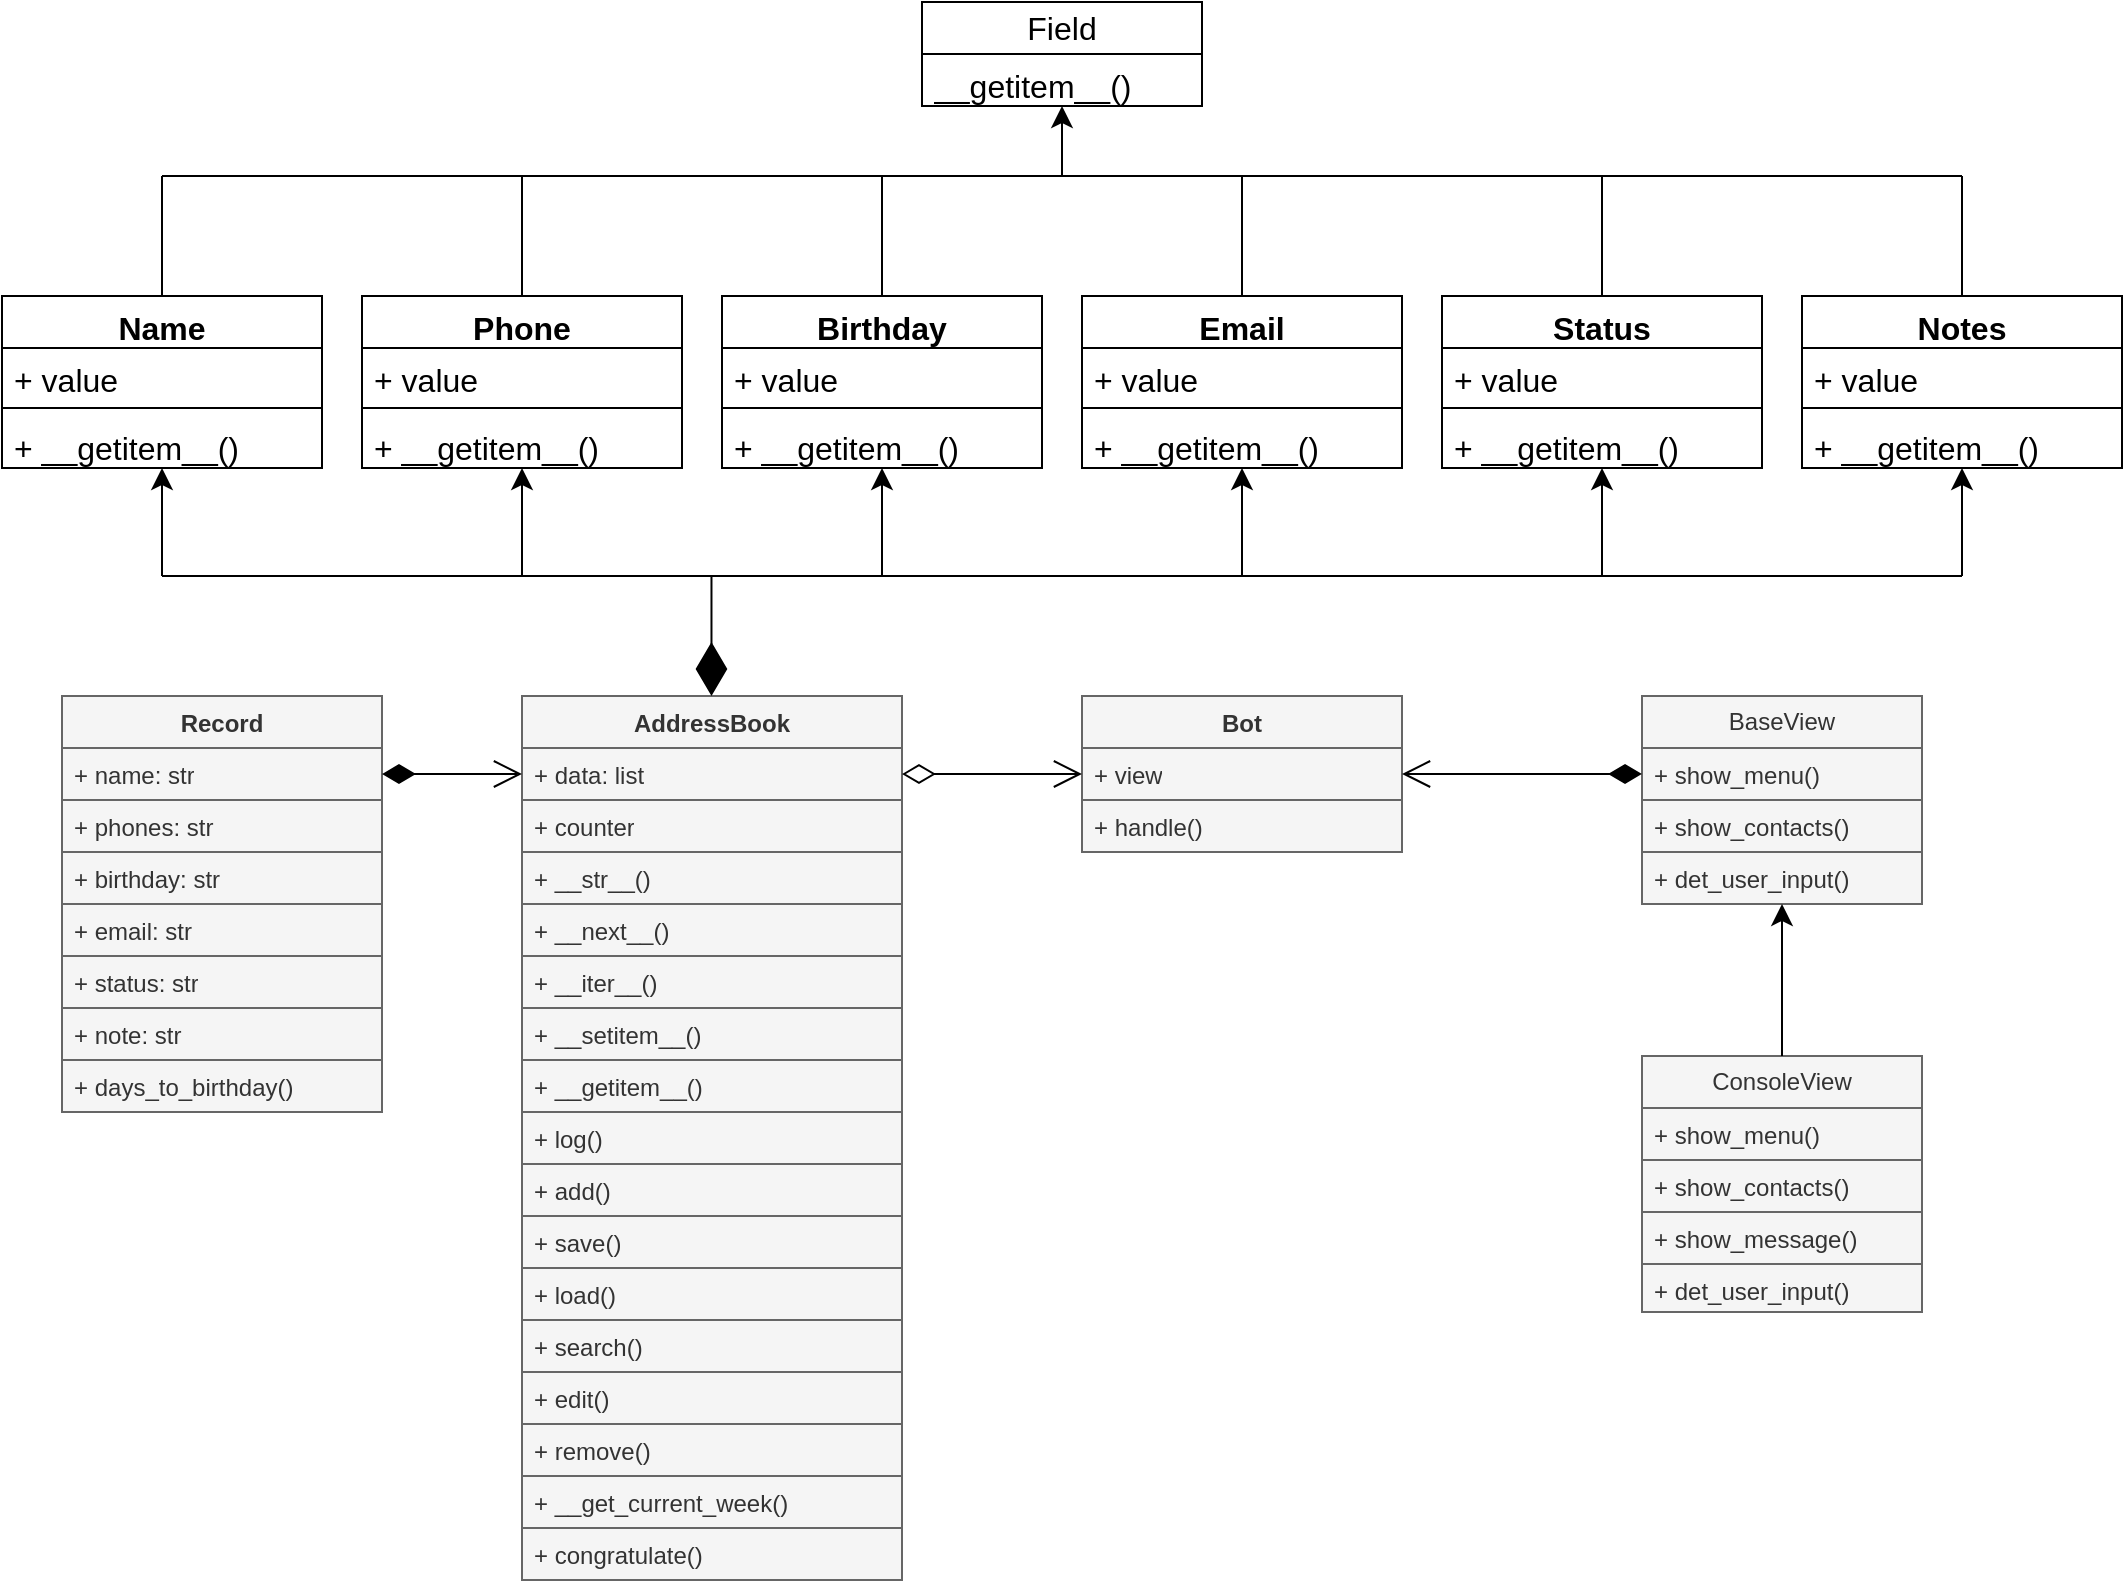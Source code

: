 <mxfile version="21.6.5" type="device">
  <diagram id="C5RBs43oDa-KdzZeNtuy" name="Page-1">
    <mxGraphModel dx="1491" dy="953" grid="1" gridSize="10" guides="1" tooltips="1" connect="1" arrows="1" fold="1" page="1" pageScale="1" pageWidth="827" pageHeight="1169" math="0" shadow="0">
      <root>
        <mxCell id="WIyWlLk6GJQsqaUBKTNV-0" />
        <mxCell id="WIyWlLk6GJQsqaUBKTNV-1" parent="WIyWlLk6GJQsqaUBKTNV-0" />
        <mxCell id="r6_5XGVhWb8EipkEP0iL-14" value="BaseView" style="swimlane;fontStyle=0;childLayout=stackLayout;horizontal=1;startSize=26;fillColor=#f5f5f5;horizontalStack=0;resizeParent=1;resizeParentMax=0;resizeLast=0;collapsible=1;marginBottom=0;whiteSpace=wrap;html=1;strokeColor=#666666;fontColor=#333333;" parent="WIyWlLk6GJQsqaUBKTNV-1" vertex="1">
          <mxGeometry x="850" y="380" width="140" height="104" as="geometry" />
        </mxCell>
        <mxCell id="r6_5XGVhWb8EipkEP0iL-110" value="+ show_menu()" style="text;strokeColor=#666666;fillColor=#f5f5f5;align=left;verticalAlign=top;spacingLeft=4;spacingRight=4;overflow=hidden;rotatable=0;points=[[0,0.5],[1,0.5]];portConstraint=eastwest;whiteSpace=wrap;html=1;fontColor=#333333;" parent="r6_5XGVhWb8EipkEP0iL-14" vertex="1">
          <mxGeometry y="26" width="140" height="26" as="geometry" />
        </mxCell>
        <mxCell id="r6_5XGVhWb8EipkEP0iL-15" value="+ show_contacts()" style="text;strokeColor=#666666;fillColor=#f5f5f5;align=left;verticalAlign=top;spacingLeft=4;spacingRight=4;overflow=hidden;rotatable=0;points=[[0,0.5],[1,0.5]];portConstraint=eastwest;whiteSpace=wrap;html=1;fontColor=#333333;" parent="r6_5XGVhWb8EipkEP0iL-14" vertex="1">
          <mxGeometry y="52" width="140" height="26" as="geometry" />
        </mxCell>
        <mxCell id="r6_5XGVhWb8EipkEP0iL-16" value="&lt;span style=&quot;&quot;&gt;+ det_user_input()&lt;/span&gt;" style="text;strokeColor=#666666;fillColor=#f5f5f5;align=left;verticalAlign=top;spacingLeft=4;spacingRight=4;overflow=hidden;rotatable=0;points=[[0,0.5],[1,0.5]];portConstraint=eastwest;whiteSpace=wrap;html=1;fontColor=#333333;" parent="r6_5XGVhWb8EipkEP0iL-14" vertex="1">
          <mxGeometry y="78" width="140" height="26" as="geometry" />
        </mxCell>
        <mxCell id="r6_5XGVhWb8EipkEP0iL-22" value="AddressBook" style="swimlane;fontStyle=1;align=center;verticalAlign=top;childLayout=stackLayout;horizontal=1;startSize=26;horizontalStack=0;resizeParent=1;resizeParentMax=0;resizeLast=0;collapsible=1;marginBottom=0;whiteSpace=wrap;html=1;fillColor=#f5f5f5;strokeColor=#666666;fontColor=#333333;" parent="WIyWlLk6GJQsqaUBKTNV-1" vertex="1">
          <mxGeometry x="290" y="380" width="190" height="442" as="geometry" />
        </mxCell>
        <mxCell id="r6_5XGVhWb8EipkEP0iL-23" value="+&amp;nbsp;data&lt;span style=&quot;background-color: initial;&quot;&gt;: list&lt;/span&gt;" style="text;strokeColor=#666666;fillColor=#f5f5f5;align=left;verticalAlign=top;spacingLeft=4;spacingRight=4;overflow=hidden;rotatable=0;points=[[0,0.5],[1,0.5]];portConstraint=eastwest;whiteSpace=wrap;html=1;fontColor=#333333;" parent="r6_5XGVhWb8EipkEP0iL-22" vertex="1">
          <mxGeometry y="26" width="190" height="26" as="geometry" />
        </mxCell>
        <mxCell id="r6_5XGVhWb8EipkEP0iL-37" value="+ counter" style="text;strokeColor=#666666;fillColor=#f5f5f5;align=left;verticalAlign=top;spacingLeft=4;spacingRight=4;overflow=hidden;rotatable=0;points=[[0,0.5],[1,0.5]];portConstraint=eastwest;whiteSpace=wrap;html=1;fontColor=#333333;" parent="r6_5XGVhWb8EipkEP0iL-22" vertex="1">
          <mxGeometry y="52" width="190" height="26" as="geometry" />
        </mxCell>
        <mxCell id="r6_5XGVhWb8EipkEP0iL-38" value="+ __str__()" style="text;strokeColor=#666666;fillColor=#f5f5f5;align=left;verticalAlign=top;spacingLeft=4;spacingRight=4;overflow=hidden;rotatable=0;points=[[0,0.5],[1,0.5]];portConstraint=eastwest;whiteSpace=wrap;html=1;fontColor=#333333;" parent="r6_5XGVhWb8EipkEP0iL-22" vertex="1">
          <mxGeometry y="78" width="190" height="26" as="geometry" />
        </mxCell>
        <mxCell id="r6_5XGVhWb8EipkEP0iL-44" value="+&amp;nbsp;__next__&lt;span style=&quot;background-color: initial;&quot;&gt;()&lt;/span&gt;" style="text;strokeColor=#666666;fillColor=#f5f5f5;align=left;verticalAlign=top;spacingLeft=4;spacingRight=4;overflow=hidden;rotatable=0;points=[[0,0.5],[1,0.5]];portConstraint=eastwest;whiteSpace=wrap;html=1;fontColor=#333333;" parent="r6_5XGVhWb8EipkEP0iL-22" vertex="1">
          <mxGeometry y="104" width="190" height="26" as="geometry" />
        </mxCell>
        <mxCell id="r6_5XGVhWb8EipkEP0iL-46" value="+&amp;nbsp;__iter__&lt;span style=&quot;background-color: initial;&quot;&gt;()&lt;/span&gt;" style="text;strokeColor=#666666;fillColor=#f5f5f5;align=left;verticalAlign=top;spacingLeft=4;spacingRight=4;overflow=hidden;rotatable=0;points=[[0,0.5],[1,0.5]];portConstraint=eastwest;whiteSpace=wrap;html=1;fontColor=#333333;" parent="r6_5XGVhWb8EipkEP0iL-22" vertex="1">
          <mxGeometry y="130" width="190" height="26" as="geometry" />
        </mxCell>
        <mxCell id="r6_5XGVhWb8EipkEP0iL-45" value="+&amp;nbsp;__setitem__&lt;span style=&quot;background-color: initial;&quot;&gt;()&lt;/span&gt;" style="text;strokeColor=#666666;fillColor=#f5f5f5;align=left;verticalAlign=top;spacingLeft=4;spacingRight=4;overflow=hidden;rotatable=0;points=[[0,0.5],[1,0.5]];portConstraint=eastwest;whiteSpace=wrap;html=1;fontColor=#333333;" parent="r6_5XGVhWb8EipkEP0iL-22" vertex="1">
          <mxGeometry y="156" width="190" height="26" as="geometry" />
        </mxCell>
        <mxCell id="r6_5XGVhWb8EipkEP0iL-42" value="+&amp;nbsp;__getitem__&lt;span style=&quot;background-color: initial;&quot;&gt;()&lt;/span&gt;" style="text;strokeColor=#666666;fillColor=#f5f5f5;align=left;verticalAlign=top;spacingLeft=4;spacingRight=4;overflow=hidden;rotatable=0;points=[[0,0.5],[1,0.5]];portConstraint=eastwest;whiteSpace=wrap;html=1;fontColor=#333333;" parent="r6_5XGVhWb8EipkEP0iL-22" vertex="1">
          <mxGeometry y="182" width="190" height="26" as="geometry" />
        </mxCell>
        <mxCell id="zkfFHV4jXpPFQw0GAbJ--14" value="+ log()" style="text;align=left;verticalAlign=top;spacingLeft=4;spacingRight=4;overflow=hidden;rotatable=0;points=[[0,0.5],[1,0.5]];portConstraint=eastwest;fillColor=#f5f5f5;strokeColor=#666666;fontColor=#333333;" parent="r6_5XGVhWb8EipkEP0iL-22" vertex="1">
          <mxGeometry y="208" width="190" height="26" as="geometry" />
        </mxCell>
        <mxCell id="r6_5XGVhWb8EipkEP0iL-41" value="+&amp;nbsp;add&lt;span style=&quot;background-color: initial;&quot;&gt;()&lt;/span&gt;" style="text;strokeColor=#666666;fillColor=#f5f5f5;align=left;verticalAlign=top;spacingLeft=4;spacingRight=4;overflow=hidden;rotatable=0;points=[[0,0.5],[1,0.5]];portConstraint=eastwest;whiteSpace=wrap;html=1;fontColor=#333333;" parent="r6_5XGVhWb8EipkEP0iL-22" vertex="1">
          <mxGeometry y="234" width="190" height="26" as="geometry" />
        </mxCell>
        <mxCell id="r6_5XGVhWb8EipkEP0iL-76" value="+&amp;nbsp;save&lt;span style=&quot;background-color: initial;&quot;&gt;()&lt;/span&gt;" style="text;strokeColor=#666666;fillColor=#f5f5f5;align=left;verticalAlign=top;spacingLeft=4;spacingRight=4;overflow=hidden;rotatable=0;points=[[0,0.5],[1,0.5]];portConstraint=eastwest;whiteSpace=wrap;html=1;fontColor=#333333;" parent="r6_5XGVhWb8EipkEP0iL-22" vertex="1">
          <mxGeometry y="260" width="190" height="26" as="geometry" />
        </mxCell>
        <mxCell id="r6_5XGVhWb8EipkEP0iL-78" value="+&amp;nbsp;load&lt;span style=&quot;background-color: initial;&quot;&gt;()&lt;/span&gt;" style="text;strokeColor=#666666;fillColor=#f5f5f5;align=left;verticalAlign=top;spacingLeft=4;spacingRight=4;overflow=hidden;rotatable=0;points=[[0,0.5],[1,0.5]];portConstraint=eastwest;whiteSpace=wrap;html=1;fontColor=#333333;" parent="r6_5XGVhWb8EipkEP0iL-22" vertex="1">
          <mxGeometry y="286" width="190" height="26" as="geometry" />
        </mxCell>
        <mxCell id="r6_5XGVhWb8EipkEP0iL-71" value="+&amp;nbsp;search&lt;span style=&quot;background-color: initial;&quot;&gt;()&lt;/span&gt;" style="text;strokeColor=#666666;fillColor=#f5f5f5;align=left;verticalAlign=top;spacingLeft=4;spacingRight=4;overflow=hidden;rotatable=0;points=[[0,0.5],[1,0.5]];portConstraint=eastwest;whiteSpace=wrap;html=1;fontColor=#333333;" parent="r6_5XGVhWb8EipkEP0iL-22" vertex="1">
          <mxGeometry y="312" width="190" height="26" as="geometry" />
        </mxCell>
        <mxCell id="r6_5XGVhWb8EipkEP0iL-73" value="+&amp;nbsp;edit&lt;span style=&quot;background-color: initial;&quot;&gt;()&lt;/span&gt;" style="text;strokeColor=#666666;fillColor=#f5f5f5;align=left;verticalAlign=top;spacingLeft=4;spacingRight=4;overflow=hidden;rotatable=0;points=[[0,0.5],[1,0.5]];portConstraint=eastwest;whiteSpace=wrap;html=1;fontColor=#333333;" parent="r6_5XGVhWb8EipkEP0iL-22" vertex="1">
          <mxGeometry y="338" width="190" height="26" as="geometry" />
        </mxCell>
        <mxCell id="r6_5XGVhWb8EipkEP0iL-75" value="+&amp;nbsp;remove&lt;span style=&quot;background-color: initial;&quot;&gt;()&lt;/span&gt;" style="text;strokeColor=#666666;fillColor=#f5f5f5;align=left;verticalAlign=top;spacingLeft=4;spacingRight=4;overflow=hidden;rotatable=0;points=[[0,0.5],[1,0.5]];portConstraint=eastwest;whiteSpace=wrap;html=1;fontColor=#333333;" parent="r6_5XGVhWb8EipkEP0iL-22" vertex="1">
          <mxGeometry y="364" width="190" height="26" as="geometry" />
        </mxCell>
        <mxCell id="r6_5XGVhWb8EipkEP0iL-74" value="+&amp;nbsp;__get_current_week&lt;span style=&quot;background-color: initial;&quot;&gt;()&lt;/span&gt;" style="text;strokeColor=#666666;fillColor=#f5f5f5;align=left;verticalAlign=top;spacingLeft=4;spacingRight=4;overflow=hidden;rotatable=0;points=[[0,0.5],[1,0.5]];portConstraint=eastwest;whiteSpace=wrap;html=1;fontColor=#333333;" parent="r6_5XGVhWb8EipkEP0iL-22" vertex="1">
          <mxGeometry y="390" width="190" height="26" as="geometry" />
        </mxCell>
        <mxCell id="r6_5XGVhWb8EipkEP0iL-40" value="+&amp;nbsp;congratulate&lt;span style=&quot;background-color: initial;&quot;&gt;()&lt;/span&gt;" style="text;strokeColor=#666666;fillColor=#f5f5f5;align=left;verticalAlign=top;spacingLeft=4;spacingRight=4;overflow=hidden;rotatable=0;points=[[0,0.5],[1,0.5]];portConstraint=eastwest;whiteSpace=wrap;html=1;fontColor=#333333;" parent="r6_5XGVhWb8EipkEP0iL-22" vertex="1">
          <mxGeometry y="416" width="190" height="26" as="geometry" />
        </mxCell>
        <mxCell id="r6_5XGVhWb8EipkEP0iL-60" value="Bot" style="swimlane;fontStyle=1;align=center;verticalAlign=top;childLayout=stackLayout;horizontal=1;startSize=26;horizontalStack=0;resizeParent=1;resizeParentMax=0;resizeLast=0;collapsible=1;marginBottom=0;whiteSpace=wrap;html=1;fillColor=#f5f5f5;strokeColor=#666666;fontColor=#333333;" parent="WIyWlLk6GJQsqaUBKTNV-1" vertex="1">
          <mxGeometry x="570" y="380" width="160" height="78" as="geometry" />
        </mxCell>
        <mxCell id="r6_5XGVhWb8EipkEP0iL-61" value="+ view" style="text;strokeColor=#666666;fillColor=#f5f5f5;align=left;verticalAlign=top;spacingLeft=4;spacingRight=4;overflow=hidden;rotatable=0;points=[[0,0.5],[1,0.5]];portConstraint=eastwest;whiteSpace=wrap;html=1;fontColor=#333333;" parent="r6_5XGVhWb8EipkEP0iL-60" vertex="1">
          <mxGeometry y="26" width="160" height="26" as="geometry" />
        </mxCell>
        <mxCell id="r6_5XGVhWb8EipkEP0iL-32" value="+ handle()" style="text;strokeColor=#666666;fillColor=#f5f5f5;align=left;verticalAlign=top;spacingLeft=4;spacingRight=4;overflow=hidden;rotatable=0;points=[[0,0.5],[1,0.5]];portConstraint=eastwest;whiteSpace=wrap;html=1;fontColor=#333333;" parent="r6_5XGVhWb8EipkEP0iL-60" vertex="1">
          <mxGeometry y="52" width="160" height="26" as="geometry" />
        </mxCell>
        <mxCell id="r6_5XGVhWb8EipkEP0iL-68" value="Record" style="swimlane;fontStyle=1;align=center;verticalAlign=top;childLayout=stackLayout;horizontal=1;startSize=26;horizontalStack=0;resizeParent=1;resizeParentMax=0;resizeLast=0;collapsible=1;marginBottom=0;whiteSpace=wrap;html=1;fillColor=#f5f5f5;strokeColor=#666666;fontColor=#333333;" parent="WIyWlLk6GJQsqaUBKTNV-1" vertex="1">
          <mxGeometry x="60" y="380" width="160" height="208" as="geometry" />
        </mxCell>
        <mxCell id="r6_5XGVhWb8EipkEP0iL-69" value="+ name: str" style="text;strokeColor=#666666;fillColor=#f5f5f5;align=left;verticalAlign=top;spacingLeft=4;spacingRight=4;overflow=hidden;rotatable=0;points=[[0,0.5],[1,0.5]];portConstraint=eastwest;whiteSpace=wrap;html=1;fontColor=#333333;" parent="r6_5XGVhWb8EipkEP0iL-68" vertex="1">
          <mxGeometry y="26" width="160" height="26" as="geometry" />
        </mxCell>
        <mxCell id="r6_5XGVhWb8EipkEP0iL-20" value="+ phones: str&amp;nbsp;" style="text;strokeColor=#666666;fillColor=#f5f5f5;align=left;verticalAlign=top;spacingLeft=4;spacingRight=4;overflow=hidden;rotatable=0;points=[[0,0.5],[1,0.5]];portConstraint=eastwest;whiteSpace=wrap;html=1;fontColor=#333333;" parent="r6_5XGVhWb8EipkEP0iL-68" vertex="1">
          <mxGeometry y="52" width="160" height="26" as="geometry" />
        </mxCell>
        <mxCell id="r6_5XGVhWb8EipkEP0iL-21" value="+ birthday: str" style="text;strokeColor=#666666;fillColor=#f5f5f5;align=left;verticalAlign=top;spacingLeft=4;spacingRight=4;overflow=hidden;rotatable=0;points=[[0,0.5],[1,0.5]];portConstraint=eastwest;whiteSpace=wrap;html=1;fontColor=#333333;" parent="r6_5XGVhWb8EipkEP0iL-68" vertex="1">
          <mxGeometry y="78" width="160" height="26" as="geometry" />
        </mxCell>
        <mxCell id="r6_5XGVhWb8EipkEP0iL-19" value="+ email: str" style="text;strokeColor=#666666;fillColor=#f5f5f5;align=left;verticalAlign=top;spacingLeft=4;spacingRight=4;overflow=hidden;rotatable=0;points=[[0,0.5],[1,0.5]];portConstraint=eastwest;whiteSpace=wrap;html=1;fontColor=#333333;" parent="r6_5XGVhWb8EipkEP0iL-68" vertex="1">
          <mxGeometry y="104" width="160" height="26" as="geometry" />
        </mxCell>
        <mxCell id="r6_5XGVhWb8EipkEP0iL-36" value="+ status: str" style="text;strokeColor=#666666;fillColor=#f5f5f5;align=left;verticalAlign=top;spacingLeft=4;spacingRight=4;overflow=hidden;rotatable=0;points=[[0,0.5],[1,0.5]];portConstraint=eastwest;whiteSpace=wrap;html=1;fontColor=#333333;" parent="r6_5XGVhWb8EipkEP0iL-68" vertex="1">
          <mxGeometry y="130" width="160" height="26" as="geometry" />
        </mxCell>
        <mxCell id="r6_5XGVhWb8EipkEP0iL-72" value="+ note: str" style="text;strokeColor=#666666;fillColor=#f5f5f5;align=left;verticalAlign=top;spacingLeft=4;spacingRight=4;overflow=hidden;rotatable=0;points=[[0,0.5],[1,0.5]];portConstraint=eastwest;whiteSpace=wrap;html=1;fontColor=#333333;" parent="r6_5XGVhWb8EipkEP0iL-68" vertex="1">
          <mxGeometry y="156" width="160" height="26" as="geometry" />
        </mxCell>
        <mxCell id="r6_5XGVhWb8EipkEP0iL-77" value="+ days_to_birthday()" style="text;strokeColor=#666666;fillColor=#f5f5f5;align=left;verticalAlign=top;spacingLeft=4;spacingRight=4;overflow=hidden;rotatable=0;points=[[0,0.5],[1,0.5]];portConstraint=eastwest;whiteSpace=wrap;html=1;fontColor=#333333;" parent="r6_5XGVhWb8EipkEP0iL-68" vertex="1">
          <mxGeometry y="182" width="160" height="26" as="geometry" />
        </mxCell>
        <mxCell id="r6_5XGVhWb8EipkEP0iL-83" value="ConsoleView" style="swimlane;fontStyle=0;childLayout=stackLayout;horizontal=1;startSize=26;fillColor=#f5f5f5;horizontalStack=0;resizeParent=1;resizeParentMax=0;resizeLast=0;collapsible=1;marginBottom=0;whiteSpace=wrap;html=1;strokeColor=#666666;fontColor=#333333;" parent="WIyWlLk6GJQsqaUBKTNV-1" vertex="1">
          <mxGeometry x="850" y="560" width="140" height="128" as="geometry" />
        </mxCell>
        <mxCell id="r6_5XGVhWb8EipkEP0iL-84" value="+ show_menu()" style="text;strokeColor=#666666;fillColor=#f5f5f5;align=left;verticalAlign=top;spacingLeft=4;spacingRight=4;overflow=hidden;rotatable=0;points=[[0,0.5],[1,0.5]];portConstraint=eastwest;whiteSpace=wrap;html=1;fontColor=#333333;" parent="r6_5XGVhWb8EipkEP0iL-83" vertex="1">
          <mxGeometry y="26" width="140" height="26" as="geometry" />
        </mxCell>
        <mxCell id="r6_5XGVhWb8EipkEP0iL-85" value="+ show_contacts()" style="text;strokeColor=#666666;fillColor=#f5f5f5;align=left;verticalAlign=top;spacingLeft=4;spacingRight=4;overflow=hidden;rotatable=0;points=[[0,0.5],[1,0.5]];portConstraint=eastwest;whiteSpace=wrap;html=1;fontColor=#333333;" parent="r6_5XGVhWb8EipkEP0iL-83" vertex="1">
          <mxGeometry y="52" width="140" height="26" as="geometry" />
        </mxCell>
        <mxCell id="r6_5XGVhWb8EipkEP0iL-86" value="+ show_message()" style="text;strokeColor=#666666;fillColor=#f5f5f5;align=left;verticalAlign=top;spacingLeft=4;spacingRight=4;overflow=hidden;rotatable=0;points=[[0,0.5],[1,0.5]];portConstraint=eastwest;whiteSpace=wrap;html=1;fontColor=#333333;" parent="r6_5XGVhWb8EipkEP0iL-83" vertex="1">
          <mxGeometry y="78" width="140" height="26" as="geometry" />
        </mxCell>
        <mxCell id="r6_5XGVhWb8EipkEP0iL-25" value="+ det_user_input()" style="text;strokeColor=#666666;fillColor=#f5f5f5;align=left;verticalAlign=top;spacingLeft=4;spacingRight=4;overflow=hidden;rotatable=0;points=[[0,0.5],[1,0.5]];portConstraint=eastwest;whiteSpace=wrap;html=1;fontColor=#333333;" parent="r6_5XGVhWb8EipkEP0iL-83" vertex="1">
          <mxGeometry y="104" width="140" height="24" as="geometry" />
        </mxCell>
        <mxCell id="EPxHM6ZL-Hgn5qjF3gB_-8" value="Field" style="swimlane;fontStyle=0;childLayout=stackLayout;horizontal=1;startSize=26;fillColor=none;horizontalStack=0;resizeParent=1;resizeParentMax=0;resizeLast=0;collapsible=1;marginBottom=0;whiteSpace=wrap;html=1;fontSize=16;" vertex="1" parent="WIyWlLk6GJQsqaUBKTNV-1">
          <mxGeometry x="490" y="33" width="140" height="52" as="geometry" />
        </mxCell>
        <mxCell id="EPxHM6ZL-Hgn5qjF3gB_-9" value="__getitem__()" style="text;strokeColor=none;fillColor=none;align=left;verticalAlign=top;spacingLeft=4;spacingRight=4;overflow=hidden;rotatable=0;points=[[0,0.5],[1,0.5]];portConstraint=eastwest;whiteSpace=wrap;html=1;fontSize=16;" vertex="1" parent="EPxHM6ZL-Hgn5qjF3gB_-8">
          <mxGeometry y="26" width="140" height="26" as="geometry" />
        </mxCell>
        <mxCell id="EPxHM6ZL-Hgn5qjF3gB_-12" value="Name" style="swimlane;fontStyle=1;align=center;verticalAlign=top;childLayout=stackLayout;horizontal=1;startSize=26;horizontalStack=0;resizeParent=1;resizeParentMax=0;resizeLast=0;collapsible=1;marginBottom=0;whiteSpace=wrap;html=1;fontSize=16;" vertex="1" parent="WIyWlLk6GJQsqaUBKTNV-1">
          <mxGeometry x="30" y="180" width="160" height="86" as="geometry" />
        </mxCell>
        <mxCell id="EPxHM6ZL-Hgn5qjF3gB_-13" value="+ value" style="text;strokeColor=none;fillColor=none;align=left;verticalAlign=top;spacingLeft=4;spacingRight=4;overflow=hidden;rotatable=0;points=[[0,0.5],[1,0.5]];portConstraint=eastwest;whiteSpace=wrap;html=1;fontSize=16;" vertex="1" parent="EPxHM6ZL-Hgn5qjF3gB_-12">
          <mxGeometry y="26" width="160" height="26" as="geometry" />
        </mxCell>
        <mxCell id="EPxHM6ZL-Hgn5qjF3gB_-14" value="" style="line;strokeWidth=1;fillColor=none;align=left;verticalAlign=middle;spacingTop=-1;spacingLeft=3;spacingRight=3;rotatable=0;labelPosition=right;points=[];portConstraint=eastwest;strokeColor=inherit;fontSize=16;" vertex="1" parent="EPxHM6ZL-Hgn5qjF3gB_-12">
          <mxGeometry y="52" width="160" height="8" as="geometry" />
        </mxCell>
        <mxCell id="EPxHM6ZL-Hgn5qjF3gB_-15" value="+ __getitem__()" style="text;strokeColor=none;fillColor=none;align=left;verticalAlign=top;spacingLeft=4;spacingRight=4;overflow=hidden;rotatable=0;points=[[0,0.5],[1,0.5]];portConstraint=eastwest;whiteSpace=wrap;html=1;fontSize=16;" vertex="1" parent="EPxHM6ZL-Hgn5qjF3gB_-12">
          <mxGeometry y="60" width="160" height="26" as="geometry" />
        </mxCell>
        <mxCell id="EPxHM6ZL-Hgn5qjF3gB_-20" value="Phone" style="swimlane;fontStyle=1;align=center;verticalAlign=top;childLayout=stackLayout;horizontal=1;startSize=26;horizontalStack=0;resizeParent=1;resizeParentMax=0;resizeLast=0;collapsible=1;marginBottom=0;whiteSpace=wrap;html=1;fontSize=16;" vertex="1" parent="WIyWlLk6GJQsqaUBKTNV-1">
          <mxGeometry x="210" y="180" width="160" height="86" as="geometry" />
        </mxCell>
        <mxCell id="EPxHM6ZL-Hgn5qjF3gB_-21" value="+ value" style="text;strokeColor=none;fillColor=none;align=left;verticalAlign=top;spacingLeft=4;spacingRight=4;overflow=hidden;rotatable=0;points=[[0,0.5],[1,0.5]];portConstraint=eastwest;whiteSpace=wrap;html=1;fontSize=16;" vertex="1" parent="EPxHM6ZL-Hgn5qjF3gB_-20">
          <mxGeometry y="26" width="160" height="26" as="geometry" />
        </mxCell>
        <mxCell id="EPxHM6ZL-Hgn5qjF3gB_-22" value="" style="line;strokeWidth=1;fillColor=none;align=left;verticalAlign=middle;spacingTop=-1;spacingLeft=3;spacingRight=3;rotatable=0;labelPosition=right;points=[];portConstraint=eastwest;strokeColor=inherit;fontSize=16;" vertex="1" parent="EPxHM6ZL-Hgn5qjF3gB_-20">
          <mxGeometry y="52" width="160" height="8" as="geometry" />
        </mxCell>
        <mxCell id="EPxHM6ZL-Hgn5qjF3gB_-23" value="+ __getitem__()" style="text;strokeColor=none;fillColor=none;align=left;verticalAlign=top;spacingLeft=4;spacingRight=4;overflow=hidden;rotatable=0;points=[[0,0.5],[1,0.5]];portConstraint=eastwest;whiteSpace=wrap;html=1;fontSize=16;" vertex="1" parent="EPxHM6ZL-Hgn5qjF3gB_-20">
          <mxGeometry y="60" width="160" height="26" as="geometry" />
        </mxCell>
        <mxCell id="EPxHM6ZL-Hgn5qjF3gB_-24" value="Birthday" style="swimlane;fontStyle=1;align=center;verticalAlign=top;childLayout=stackLayout;horizontal=1;startSize=26;horizontalStack=0;resizeParent=1;resizeParentMax=0;resizeLast=0;collapsible=1;marginBottom=0;whiteSpace=wrap;html=1;fontSize=16;" vertex="1" parent="WIyWlLk6GJQsqaUBKTNV-1">
          <mxGeometry x="390" y="180" width="160" height="86" as="geometry" />
        </mxCell>
        <mxCell id="EPxHM6ZL-Hgn5qjF3gB_-25" value="+ value" style="text;strokeColor=none;fillColor=none;align=left;verticalAlign=top;spacingLeft=4;spacingRight=4;overflow=hidden;rotatable=0;points=[[0,0.5],[1,0.5]];portConstraint=eastwest;whiteSpace=wrap;html=1;fontSize=16;" vertex="1" parent="EPxHM6ZL-Hgn5qjF3gB_-24">
          <mxGeometry y="26" width="160" height="26" as="geometry" />
        </mxCell>
        <mxCell id="EPxHM6ZL-Hgn5qjF3gB_-26" value="" style="line;strokeWidth=1;fillColor=none;align=left;verticalAlign=middle;spacingTop=-1;spacingLeft=3;spacingRight=3;rotatable=0;labelPosition=right;points=[];portConstraint=eastwest;strokeColor=inherit;fontSize=16;" vertex="1" parent="EPxHM6ZL-Hgn5qjF3gB_-24">
          <mxGeometry y="52" width="160" height="8" as="geometry" />
        </mxCell>
        <mxCell id="EPxHM6ZL-Hgn5qjF3gB_-27" value="+ __getitem__()" style="text;strokeColor=none;fillColor=none;align=left;verticalAlign=top;spacingLeft=4;spacingRight=4;overflow=hidden;rotatable=0;points=[[0,0.5],[1,0.5]];portConstraint=eastwest;whiteSpace=wrap;html=1;fontSize=16;" vertex="1" parent="EPxHM6ZL-Hgn5qjF3gB_-24">
          <mxGeometry y="60" width="160" height="26" as="geometry" />
        </mxCell>
        <mxCell id="EPxHM6ZL-Hgn5qjF3gB_-28" value="Email" style="swimlane;fontStyle=1;align=center;verticalAlign=top;childLayout=stackLayout;horizontal=1;startSize=26;horizontalStack=0;resizeParent=1;resizeParentMax=0;resizeLast=0;collapsible=1;marginBottom=0;whiteSpace=wrap;html=1;fontSize=16;" vertex="1" parent="WIyWlLk6GJQsqaUBKTNV-1">
          <mxGeometry x="570" y="180" width="160" height="86" as="geometry" />
        </mxCell>
        <mxCell id="EPxHM6ZL-Hgn5qjF3gB_-29" value="+ value" style="text;strokeColor=none;fillColor=none;align=left;verticalAlign=top;spacingLeft=4;spacingRight=4;overflow=hidden;rotatable=0;points=[[0,0.5],[1,0.5]];portConstraint=eastwest;whiteSpace=wrap;html=1;fontSize=16;" vertex="1" parent="EPxHM6ZL-Hgn5qjF3gB_-28">
          <mxGeometry y="26" width="160" height="26" as="geometry" />
        </mxCell>
        <mxCell id="EPxHM6ZL-Hgn5qjF3gB_-30" value="" style="line;strokeWidth=1;fillColor=none;align=left;verticalAlign=middle;spacingTop=-1;spacingLeft=3;spacingRight=3;rotatable=0;labelPosition=right;points=[];portConstraint=eastwest;strokeColor=inherit;fontSize=16;" vertex="1" parent="EPxHM6ZL-Hgn5qjF3gB_-28">
          <mxGeometry y="52" width="160" height="8" as="geometry" />
        </mxCell>
        <mxCell id="EPxHM6ZL-Hgn5qjF3gB_-31" value="+ __getitem__()" style="text;strokeColor=none;fillColor=none;align=left;verticalAlign=top;spacingLeft=4;spacingRight=4;overflow=hidden;rotatable=0;points=[[0,0.5],[1,0.5]];portConstraint=eastwest;whiteSpace=wrap;html=1;fontSize=16;" vertex="1" parent="EPxHM6ZL-Hgn5qjF3gB_-28">
          <mxGeometry y="60" width="160" height="26" as="geometry" />
        </mxCell>
        <mxCell id="EPxHM6ZL-Hgn5qjF3gB_-32" value="Status" style="swimlane;fontStyle=1;align=center;verticalAlign=top;childLayout=stackLayout;horizontal=1;startSize=26;horizontalStack=0;resizeParent=1;resizeParentMax=0;resizeLast=0;collapsible=1;marginBottom=0;whiteSpace=wrap;html=1;fontSize=16;" vertex="1" parent="WIyWlLk6GJQsqaUBKTNV-1">
          <mxGeometry x="750" y="180" width="160" height="86" as="geometry" />
        </mxCell>
        <mxCell id="EPxHM6ZL-Hgn5qjF3gB_-33" value="+ value" style="text;strokeColor=none;fillColor=none;align=left;verticalAlign=top;spacingLeft=4;spacingRight=4;overflow=hidden;rotatable=0;points=[[0,0.5],[1,0.5]];portConstraint=eastwest;whiteSpace=wrap;html=1;fontSize=16;" vertex="1" parent="EPxHM6ZL-Hgn5qjF3gB_-32">
          <mxGeometry y="26" width="160" height="26" as="geometry" />
        </mxCell>
        <mxCell id="EPxHM6ZL-Hgn5qjF3gB_-34" value="" style="line;strokeWidth=1;fillColor=none;align=left;verticalAlign=middle;spacingTop=-1;spacingLeft=3;spacingRight=3;rotatable=0;labelPosition=right;points=[];portConstraint=eastwest;strokeColor=inherit;fontSize=16;" vertex="1" parent="EPxHM6ZL-Hgn5qjF3gB_-32">
          <mxGeometry y="52" width="160" height="8" as="geometry" />
        </mxCell>
        <mxCell id="EPxHM6ZL-Hgn5qjF3gB_-35" value="+ __getitem__()" style="text;strokeColor=none;fillColor=none;align=left;verticalAlign=top;spacingLeft=4;spacingRight=4;overflow=hidden;rotatable=0;points=[[0,0.5],[1,0.5]];portConstraint=eastwest;whiteSpace=wrap;html=1;fontSize=16;" vertex="1" parent="EPxHM6ZL-Hgn5qjF3gB_-32">
          <mxGeometry y="60" width="160" height="26" as="geometry" />
        </mxCell>
        <mxCell id="EPxHM6ZL-Hgn5qjF3gB_-36" value="Notes" style="swimlane;fontStyle=1;align=center;verticalAlign=top;childLayout=stackLayout;horizontal=1;startSize=26;horizontalStack=0;resizeParent=1;resizeParentMax=0;resizeLast=0;collapsible=1;marginBottom=0;whiteSpace=wrap;html=1;fontSize=16;" vertex="1" parent="WIyWlLk6GJQsqaUBKTNV-1">
          <mxGeometry x="930" y="180" width="160" height="86" as="geometry" />
        </mxCell>
        <mxCell id="EPxHM6ZL-Hgn5qjF3gB_-37" value="+ value" style="text;strokeColor=none;fillColor=none;align=left;verticalAlign=top;spacingLeft=4;spacingRight=4;overflow=hidden;rotatable=0;points=[[0,0.5],[1,0.5]];portConstraint=eastwest;whiteSpace=wrap;html=1;fontSize=16;" vertex="1" parent="EPxHM6ZL-Hgn5qjF3gB_-36">
          <mxGeometry y="26" width="160" height="26" as="geometry" />
        </mxCell>
        <mxCell id="EPxHM6ZL-Hgn5qjF3gB_-38" value="" style="line;strokeWidth=1;fillColor=none;align=left;verticalAlign=middle;spacingTop=-1;spacingLeft=3;spacingRight=3;rotatable=0;labelPosition=right;points=[];portConstraint=eastwest;strokeColor=inherit;fontSize=16;" vertex="1" parent="EPxHM6ZL-Hgn5qjF3gB_-36">
          <mxGeometry y="52" width="160" height="8" as="geometry" />
        </mxCell>
        <mxCell id="EPxHM6ZL-Hgn5qjF3gB_-39" value="+ __getitem__()" style="text;strokeColor=none;fillColor=none;align=left;verticalAlign=top;spacingLeft=4;spacingRight=4;overflow=hidden;rotatable=0;points=[[0,0.5],[1,0.5]];portConstraint=eastwest;whiteSpace=wrap;html=1;fontSize=16;" vertex="1" parent="EPxHM6ZL-Hgn5qjF3gB_-36">
          <mxGeometry y="60" width="160" height="26" as="geometry" />
        </mxCell>
        <mxCell id="EPxHM6ZL-Hgn5qjF3gB_-50" value="" style="endArrow=none;html=1;rounded=0;fontSize=12;startSize=8;endSize=8;curved=1;" edge="1" parent="WIyWlLk6GJQsqaUBKTNV-1">
          <mxGeometry width="50" height="50" relative="1" as="geometry">
            <mxPoint x="110" y="120" as="sourcePoint" />
            <mxPoint x="1010" y="120" as="targetPoint" />
          </mxGeometry>
        </mxCell>
        <mxCell id="EPxHM6ZL-Hgn5qjF3gB_-54" value="" style="endArrow=none;html=1;rounded=0;fontSize=12;startSize=8;endSize=8;curved=1;exitX=0.5;exitY=0;exitDx=0;exitDy=0;" edge="1" parent="WIyWlLk6GJQsqaUBKTNV-1" source="EPxHM6ZL-Hgn5qjF3gB_-12">
          <mxGeometry width="50" height="50" relative="1" as="geometry">
            <mxPoint x="130" y="160" as="sourcePoint" />
            <mxPoint x="110" y="120" as="targetPoint" />
          </mxGeometry>
        </mxCell>
        <mxCell id="EPxHM6ZL-Hgn5qjF3gB_-55" value="" style="endArrow=none;html=1;rounded=0;fontSize=12;startSize=8;endSize=8;curved=1;exitX=0.5;exitY=0;exitDx=0;exitDy=0;" edge="1" parent="WIyWlLk6GJQsqaUBKTNV-1" source="EPxHM6ZL-Hgn5qjF3gB_-20">
          <mxGeometry width="50" height="50" relative="1" as="geometry">
            <mxPoint x="280" y="170" as="sourcePoint" />
            <mxPoint x="290" y="120" as="targetPoint" />
          </mxGeometry>
        </mxCell>
        <mxCell id="EPxHM6ZL-Hgn5qjF3gB_-56" value="" style="endArrow=none;html=1;rounded=0;fontSize=12;startSize=8;endSize=8;curved=1;exitX=0.5;exitY=0;exitDx=0;exitDy=0;" edge="1" parent="WIyWlLk6GJQsqaUBKTNV-1" source="EPxHM6ZL-Hgn5qjF3gB_-24">
          <mxGeometry width="50" height="50" relative="1" as="geometry">
            <mxPoint x="450" y="170" as="sourcePoint" />
            <mxPoint x="470" y="120" as="targetPoint" />
          </mxGeometry>
        </mxCell>
        <mxCell id="EPxHM6ZL-Hgn5qjF3gB_-57" value="" style="endArrow=none;html=1;rounded=0;fontSize=12;startSize=8;endSize=8;curved=1;exitX=0.5;exitY=0;exitDx=0;exitDy=0;" edge="1" parent="WIyWlLk6GJQsqaUBKTNV-1" source="EPxHM6ZL-Hgn5qjF3gB_-28">
          <mxGeometry width="50" height="50" relative="1" as="geometry">
            <mxPoint x="630" y="180" as="sourcePoint" />
            <mxPoint x="650" y="120" as="targetPoint" />
          </mxGeometry>
        </mxCell>
        <mxCell id="EPxHM6ZL-Hgn5qjF3gB_-58" value="" style="endArrow=none;html=1;rounded=0;fontSize=12;startSize=8;endSize=8;curved=1;exitX=0.5;exitY=0;exitDx=0;exitDy=0;" edge="1" parent="WIyWlLk6GJQsqaUBKTNV-1" source="EPxHM6ZL-Hgn5qjF3gB_-32">
          <mxGeometry width="50" height="50" relative="1" as="geometry">
            <mxPoint x="780" y="170" as="sourcePoint" />
            <mxPoint x="830" y="120" as="targetPoint" />
          </mxGeometry>
        </mxCell>
        <mxCell id="EPxHM6ZL-Hgn5qjF3gB_-59" value="" style="endArrow=none;html=1;rounded=0;fontSize=12;startSize=8;endSize=8;curved=1;exitX=0.5;exitY=0;exitDx=0;exitDy=0;" edge="1" parent="WIyWlLk6GJQsqaUBKTNV-1" source="EPxHM6ZL-Hgn5qjF3gB_-36">
          <mxGeometry width="50" height="50" relative="1" as="geometry">
            <mxPoint x="970" y="190" as="sourcePoint" />
            <mxPoint x="1010" y="120" as="targetPoint" />
          </mxGeometry>
        </mxCell>
        <mxCell id="EPxHM6ZL-Hgn5qjF3gB_-60" value="" style="endArrow=classic;html=1;rounded=0;fontSize=12;startSize=8;endSize=8;curved=1;" edge="1" parent="WIyWlLk6GJQsqaUBKTNV-1" target="EPxHM6ZL-Hgn5qjF3gB_-9">
          <mxGeometry width="50" height="50" relative="1" as="geometry">
            <mxPoint x="560" y="120" as="sourcePoint" />
            <mxPoint x="650" y="90" as="targetPoint" />
          </mxGeometry>
        </mxCell>
        <mxCell id="EPxHM6ZL-Hgn5qjF3gB_-62" value="" style="endArrow=classic;html=1;rounded=0;fontSize=12;startSize=8;endSize=8;curved=1;exitX=0.5;exitY=0;exitDx=0;exitDy=0;entryX=0.5;entryY=1;entryDx=0;entryDy=0;" edge="1" parent="WIyWlLk6GJQsqaUBKTNV-1" source="r6_5XGVhWb8EipkEP0iL-83" target="r6_5XGVhWb8EipkEP0iL-14">
          <mxGeometry width="50" height="50" relative="1" as="geometry">
            <mxPoint x="1520" y="260" as="sourcePoint" />
            <mxPoint x="1570" y="210" as="targetPoint" />
          </mxGeometry>
        </mxCell>
        <mxCell id="EPxHM6ZL-Hgn5qjF3gB_-64" value="" style="endArrow=none;html=1;rounded=0;fontSize=12;startSize=8;endSize=8;curved=1;" edge="1" parent="WIyWlLk6GJQsqaUBKTNV-1">
          <mxGeometry width="50" height="50" relative="1" as="geometry">
            <mxPoint x="110" y="320" as="sourcePoint" />
            <mxPoint x="1010" y="320" as="targetPoint" />
          </mxGeometry>
        </mxCell>
        <mxCell id="EPxHM6ZL-Hgn5qjF3gB_-65" value="" style="endArrow=diamondThin;endFill=1;endSize=24;html=1;rounded=0;fontSize=12;curved=1;" edge="1" parent="WIyWlLk6GJQsqaUBKTNV-1">
          <mxGeometry width="160" relative="1" as="geometry">
            <mxPoint x="384.74" y="320" as="sourcePoint" />
            <mxPoint x="384.74" y="380" as="targetPoint" />
            <Array as="points" />
          </mxGeometry>
        </mxCell>
        <mxCell id="EPxHM6ZL-Hgn5qjF3gB_-66" value="" style="endArrow=classic;html=1;rounded=0;fontSize=12;startSize=8;endSize=8;curved=1;" edge="1" parent="WIyWlLk6GJQsqaUBKTNV-1" target="EPxHM6ZL-Hgn5qjF3gB_-15">
          <mxGeometry width="50" height="50" relative="1" as="geometry">
            <mxPoint x="110" y="320" as="sourcePoint" />
            <mxPoint x="180" y="240" as="targetPoint" />
          </mxGeometry>
        </mxCell>
        <mxCell id="EPxHM6ZL-Hgn5qjF3gB_-67" value="" style="endArrow=classic;html=1;rounded=0;fontSize=12;startSize=8;endSize=8;curved=1;" edge="1" parent="WIyWlLk6GJQsqaUBKTNV-1" target="EPxHM6ZL-Hgn5qjF3gB_-23">
          <mxGeometry width="50" height="50" relative="1" as="geometry">
            <mxPoint x="290" y="320" as="sourcePoint" />
            <mxPoint x="290" y="270" as="targetPoint" />
          </mxGeometry>
        </mxCell>
        <mxCell id="EPxHM6ZL-Hgn5qjF3gB_-68" value="" style="endArrow=classic;html=1;rounded=0;fontSize=12;startSize=8;endSize=8;curved=1;" edge="1" parent="WIyWlLk6GJQsqaUBKTNV-1" target="EPxHM6ZL-Hgn5qjF3gB_-27">
          <mxGeometry width="50" height="50" relative="1" as="geometry">
            <mxPoint x="470" y="320" as="sourcePoint" />
            <mxPoint x="520" y="240" as="targetPoint" />
          </mxGeometry>
        </mxCell>
        <mxCell id="EPxHM6ZL-Hgn5qjF3gB_-69" value="" style="endArrow=classic;html=1;rounded=0;fontSize=12;startSize=8;endSize=8;curved=1;" edge="1" parent="WIyWlLk6GJQsqaUBKTNV-1" target="EPxHM6ZL-Hgn5qjF3gB_-31">
          <mxGeometry width="50" height="50" relative="1" as="geometry">
            <mxPoint x="650" y="320" as="sourcePoint" />
            <mxPoint x="680" y="240" as="targetPoint" />
          </mxGeometry>
        </mxCell>
        <mxCell id="EPxHM6ZL-Hgn5qjF3gB_-70" value="" style="endArrow=classic;html=1;rounded=0;fontSize=12;startSize=8;endSize=8;curved=1;" edge="1" parent="WIyWlLk6GJQsqaUBKTNV-1" target="EPxHM6ZL-Hgn5qjF3gB_-35">
          <mxGeometry width="50" height="50" relative="1" as="geometry">
            <mxPoint x="830" y="320" as="sourcePoint" />
            <mxPoint x="860" y="250" as="targetPoint" />
          </mxGeometry>
        </mxCell>
        <mxCell id="EPxHM6ZL-Hgn5qjF3gB_-71" value="" style="endArrow=classic;html=1;rounded=0;fontSize=12;startSize=8;endSize=8;curved=1;" edge="1" parent="WIyWlLk6GJQsqaUBKTNV-1" target="EPxHM6ZL-Hgn5qjF3gB_-39">
          <mxGeometry width="50" height="50" relative="1" as="geometry">
            <mxPoint x="1010" y="320" as="sourcePoint" />
            <mxPoint x="1010" y="250" as="targetPoint" />
          </mxGeometry>
        </mxCell>
        <mxCell id="EPxHM6ZL-Hgn5qjF3gB_-72" value="" style="endArrow=open;html=1;endSize=12;startArrow=diamondThin;startSize=14;startFill=0;edgeStyle=orthogonalEdgeStyle;align=left;verticalAlign=bottom;rounded=0;fontSize=12;curved=1;entryX=0;entryY=0.5;entryDx=0;entryDy=0;" edge="1" parent="WIyWlLk6GJQsqaUBKTNV-1" source="r6_5XGVhWb8EipkEP0iL-23" target="r6_5XGVhWb8EipkEP0iL-61">
          <mxGeometry x="-1" y="3" relative="1" as="geometry">
            <mxPoint x="480" y="420" as="sourcePoint" />
            <mxPoint x="300" y="420" as="targetPoint" />
          </mxGeometry>
        </mxCell>
        <mxCell id="EPxHM6ZL-Hgn5qjF3gB_-75" value="" style="endArrow=open;html=1;endSize=12;startArrow=diamondThin;startSize=14;startFill=1;edgeStyle=orthogonalEdgeStyle;align=left;verticalAlign=bottom;rounded=0;fontSize=12;curved=1;exitX=1;exitY=0.5;exitDx=0;exitDy=0;" edge="1" parent="WIyWlLk6GJQsqaUBKTNV-1" source="r6_5XGVhWb8EipkEP0iL-69" target="r6_5XGVhWb8EipkEP0iL-23">
          <mxGeometry x="-1" y="3" relative="1" as="geometry">
            <mxPoint x="230" y="420" as="sourcePoint" />
            <mxPoint x="290" y="420" as="targetPoint" />
          </mxGeometry>
        </mxCell>
        <mxCell id="EPxHM6ZL-Hgn5qjF3gB_-76" value="" style="endArrow=open;html=1;endSize=12;startArrow=diamondThin;startSize=14;startFill=1;edgeStyle=orthogonalEdgeStyle;align=left;verticalAlign=bottom;rounded=0;fontSize=12;curved=1;entryX=1;entryY=0.5;entryDx=0;entryDy=0;exitX=0;exitY=0.5;exitDx=0;exitDy=0;" edge="1" parent="WIyWlLk6GJQsqaUBKTNV-1" source="r6_5XGVhWb8EipkEP0iL-110" target="r6_5XGVhWb8EipkEP0iL-60">
          <mxGeometry x="-1" y="3" relative="1" as="geometry">
            <mxPoint x="780" y="370" as="sourcePoint" />
            <mxPoint x="830" y="410" as="targetPoint" />
          </mxGeometry>
        </mxCell>
      </root>
    </mxGraphModel>
  </diagram>
</mxfile>
